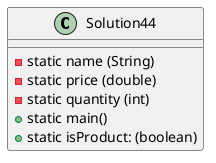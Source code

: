 @startuml
class Solution44{
    -static name (String)
    -static price (double)
    -static quantity (int)
    +static main()
    +static isProduct: (boolean)
    }
@enduml